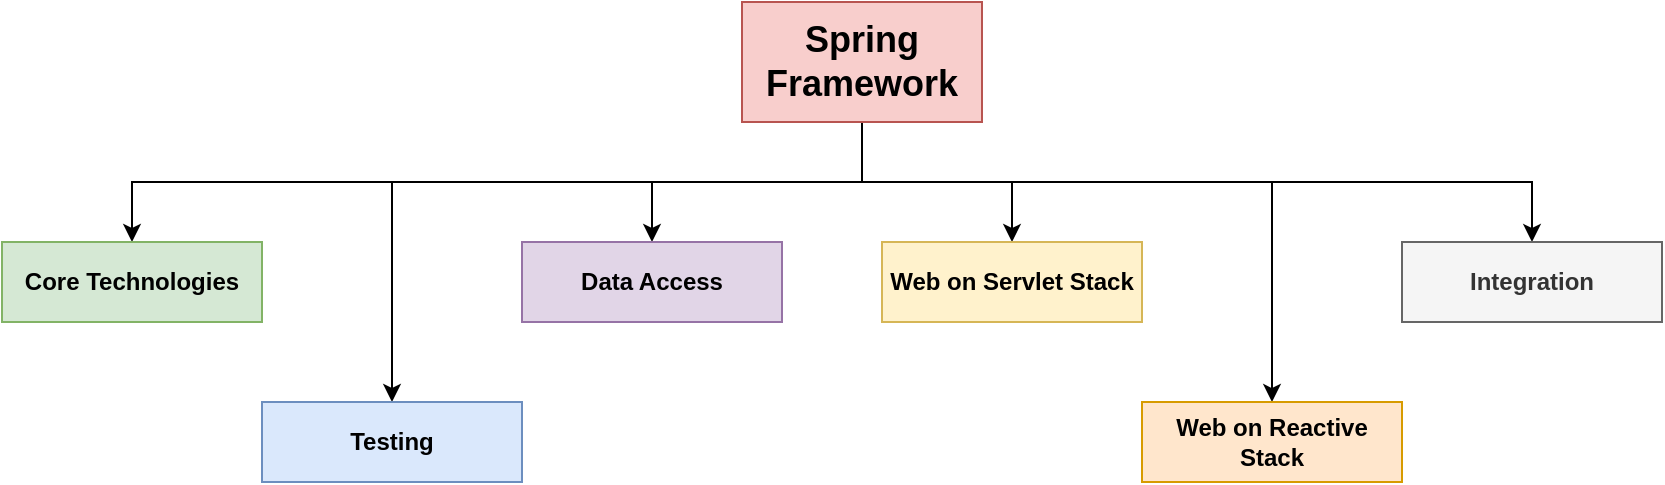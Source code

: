 <mxfile version="21.6.9" type="device">
  <diagram name="Page-1" id="YWoIyxld92iJNe7UsYZo">
    <mxGraphModel dx="1509" dy="809" grid="1" gridSize="10" guides="1" tooltips="1" connect="1" arrows="1" fold="1" page="1" pageScale="1" pageWidth="850" pageHeight="1100" math="0" shadow="0">
      <root>
        <mxCell id="0" />
        <mxCell id="1" parent="0" />
        <mxCell id="EkcV37fycoc5ZIlhqFYn-3" style="edgeStyle=orthogonalEdgeStyle;rounded=0;orthogonalLoop=1;jettySize=auto;html=1;exitX=0.5;exitY=1;exitDx=0;exitDy=0;" edge="1" parent="1" source="EkcV37fycoc5ZIlhqFYn-1" target="EkcV37fycoc5ZIlhqFYn-2">
          <mxGeometry relative="1" as="geometry" />
        </mxCell>
        <mxCell id="EkcV37fycoc5ZIlhqFYn-5" style="edgeStyle=orthogonalEdgeStyle;rounded=0;orthogonalLoop=1;jettySize=auto;html=1;exitX=0.5;exitY=1;exitDx=0;exitDy=0;entryX=0.5;entryY=0;entryDx=0;entryDy=0;" edge="1" parent="1" source="EkcV37fycoc5ZIlhqFYn-1" target="EkcV37fycoc5ZIlhqFYn-4">
          <mxGeometry relative="1" as="geometry">
            <Array as="points">
              <mxPoint x="440" y="280" />
              <mxPoint x="205" y="280" />
            </Array>
          </mxGeometry>
        </mxCell>
        <mxCell id="EkcV37fycoc5ZIlhqFYn-7" style="edgeStyle=orthogonalEdgeStyle;rounded=0;orthogonalLoop=1;jettySize=auto;html=1;exitX=0.5;exitY=1;exitDx=0;exitDy=0;entryX=0.5;entryY=0;entryDx=0;entryDy=0;" edge="1" parent="1" source="EkcV37fycoc5ZIlhqFYn-1" target="EkcV37fycoc5ZIlhqFYn-6">
          <mxGeometry relative="1" as="geometry" />
        </mxCell>
        <mxCell id="EkcV37fycoc5ZIlhqFYn-9" style="edgeStyle=orthogonalEdgeStyle;rounded=0;orthogonalLoop=1;jettySize=auto;html=1;exitX=0.5;exitY=1;exitDx=0;exitDy=0;entryX=0.5;entryY=0;entryDx=0;entryDy=0;" edge="1" parent="1" source="EkcV37fycoc5ZIlhqFYn-1" target="EkcV37fycoc5ZIlhqFYn-8">
          <mxGeometry relative="1" as="geometry" />
        </mxCell>
        <mxCell id="EkcV37fycoc5ZIlhqFYn-16" style="edgeStyle=orthogonalEdgeStyle;rounded=0;orthogonalLoop=1;jettySize=auto;html=1;exitX=0.5;exitY=1;exitDx=0;exitDy=0;entryX=0.5;entryY=0;entryDx=0;entryDy=0;" edge="1" parent="1" source="EkcV37fycoc5ZIlhqFYn-1" target="EkcV37fycoc5ZIlhqFYn-10">
          <mxGeometry relative="1" as="geometry">
            <Array as="points">
              <mxPoint x="440" y="280" />
              <mxPoint x="645" y="280" />
            </Array>
          </mxGeometry>
        </mxCell>
        <mxCell id="EkcV37fycoc5ZIlhqFYn-17" style="edgeStyle=orthogonalEdgeStyle;rounded=0;orthogonalLoop=1;jettySize=auto;html=1;exitX=0.5;exitY=1;exitDx=0;exitDy=0;" edge="1" parent="1" source="EkcV37fycoc5ZIlhqFYn-1" target="EkcV37fycoc5ZIlhqFYn-14">
          <mxGeometry relative="1" as="geometry" />
        </mxCell>
        <mxCell id="EkcV37fycoc5ZIlhqFYn-1" value="&lt;div&gt;&lt;b&gt;&lt;font style=&quot;font-size: 18px;&quot;&gt;Spring Framework&lt;/font&gt;&lt;/b&gt;&lt;/div&gt;" style="rounded=0;whiteSpace=wrap;html=1;fillColor=#f8cecc;strokeColor=#b85450;" vertex="1" parent="1">
          <mxGeometry x="380" y="190" width="120" height="60" as="geometry" />
        </mxCell>
        <mxCell id="EkcV37fycoc5ZIlhqFYn-2" value="&lt;div&gt;&lt;b&gt;Core Technologies&lt;br&gt;&lt;/b&gt;&lt;/div&gt;" style="rounded=0;whiteSpace=wrap;html=1;fillColor=#d5e8d4;strokeColor=#82b366;" vertex="1" parent="1">
          <mxGeometry x="10" y="310" width="130" height="40" as="geometry" />
        </mxCell>
        <mxCell id="EkcV37fycoc5ZIlhqFYn-4" value="&lt;div&gt;&lt;b&gt;Testing&lt;br&gt;&lt;/b&gt;&lt;/div&gt;" style="rounded=0;whiteSpace=wrap;html=1;fillColor=#dae8fc;strokeColor=#6c8ebf;" vertex="1" parent="1">
          <mxGeometry x="140" y="390" width="130" height="40" as="geometry" />
        </mxCell>
        <mxCell id="EkcV37fycoc5ZIlhqFYn-6" value="&lt;b&gt;Data Access&lt;br&gt;&lt;/b&gt;" style="rounded=0;whiteSpace=wrap;html=1;fillColor=#e1d5e7;strokeColor=#9673a6;" vertex="1" parent="1">
          <mxGeometry x="270" y="310" width="130" height="40" as="geometry" />
        </mxCell>
        <mxCell id="EkcV37fycoc5ZIlhqFYn-8" value="&lt;b&gt;Web on Servlet Stack&lt;br&gt;&lt;/b&gt;" style="rounded=0;whiteSpace=wrap;html=1;fillColor=#fff2cc;strokeColor=#d6b656;" vertex="1" parent="1">
          <mxGeometry x="450" y="310" width="130" height="40" as="geometry" />
        </mxCell>
        <mxCell id="EkcV37fycoc5ZIlhqFYn-10" value="&lt;b&gt;Web on Reactive Stack&lt;br&gt;&lt;/b&gt;" style="rounded=0;whiteSpace=wrap;html=1;fillColor=#ffe6cc;strokeColor=#d79b00;" vertex="1" parent="1">
          <mxGeometry x="580" y="390" width="130" height="40" as="geometry" />
        </mxCell>
        <mxCell id="EkcV37fycoc5ZIlhqFYn-14" value="&lt;b&gt;Integration&lt;br&gt;&lt;/b&gt;" style="rounded=0;whiteSpace=wrap;html=1;fillColor=#f5f5f5;fontColor=#333333;strokeColor=#666666;" vertex="1" parent="1">
          <mxGeometry x="710" y="310" width="130" height="40" as="geometry" />
        </mxCell>
      </root>
    </mxGraphModel>
  </diagram>
</mxfile>
